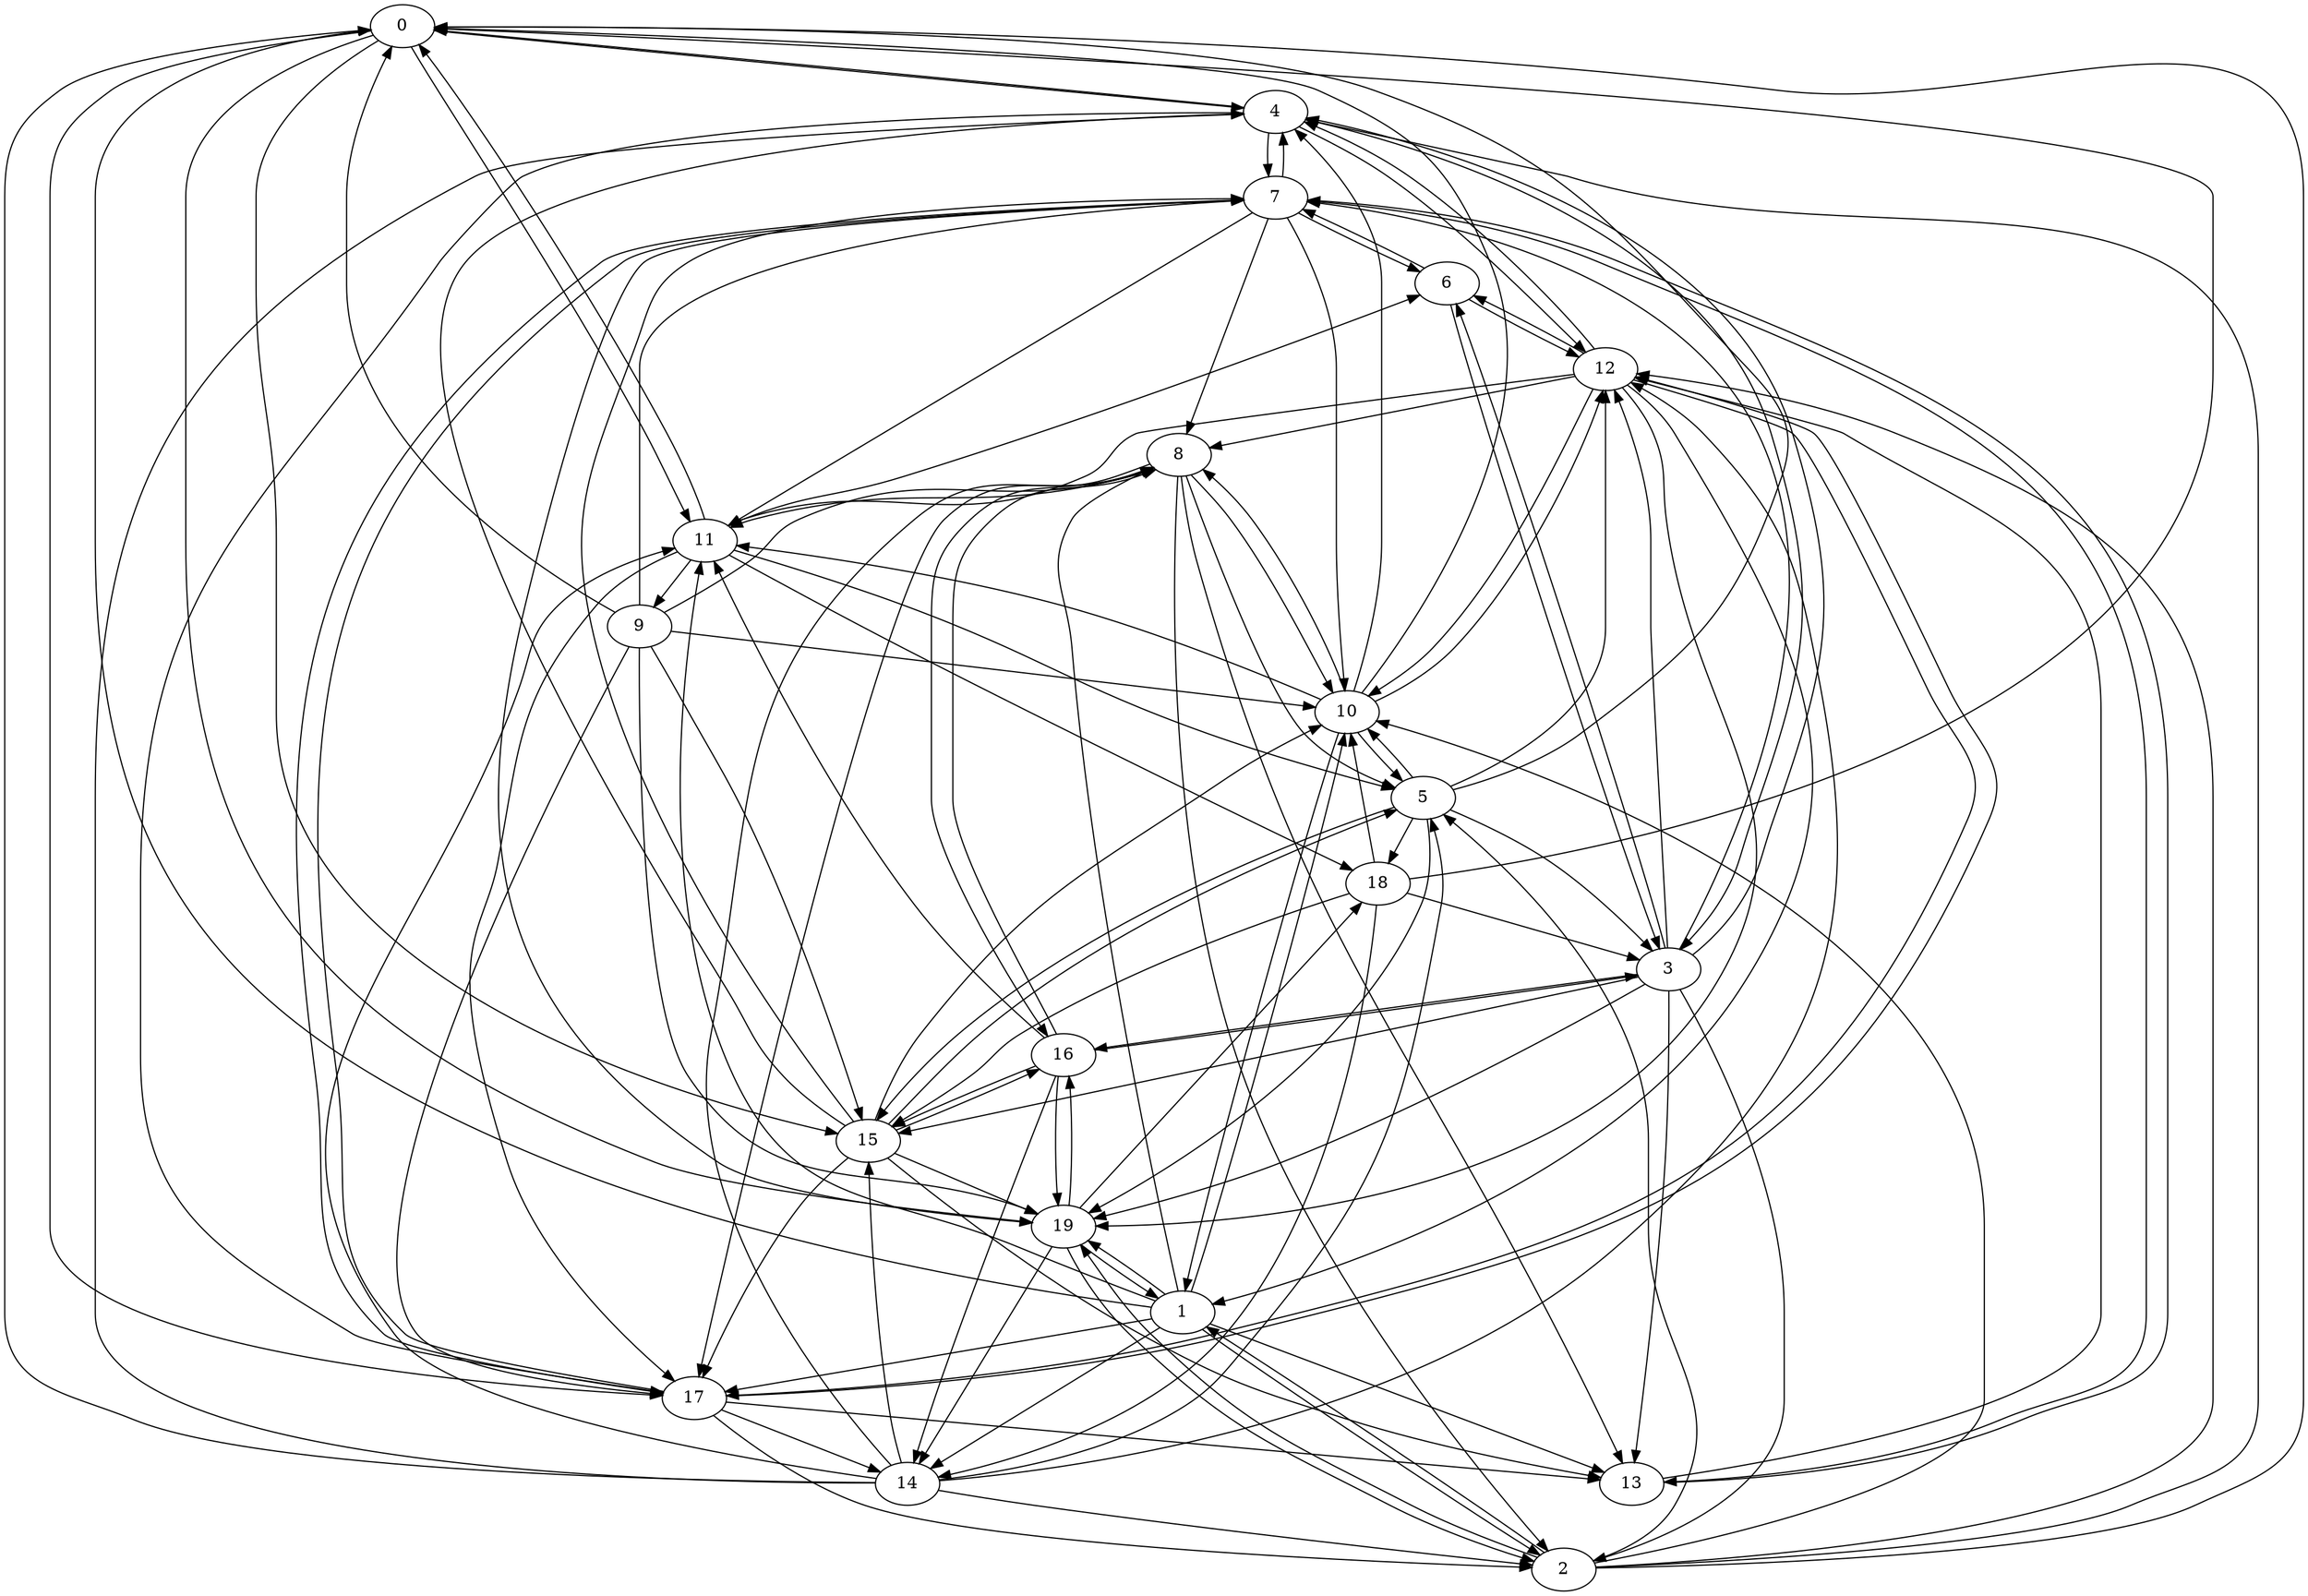 digraph {0 -> 4[Label=3];
0 -> 15[Label=10];
0 -> 11[Label=6];
0 -> 19[Label=5];
0 -> 17[Label=5];
1 -> 10[Label=7];
1 -> 13[Label=5];
1 -> 19[Label=2];
1 -> 14[Label=3];
1 -> 0[Label=10];
1 -> 2[Label=8];
1 -> 17[Label=9];
1 -> 8[Label=2];
1 -> 11[Label=9];
2 -> 5[Label=3];
2 -> 10[Label=8];
2 -> 0[Label=6];
2 -> 19[Label=4];
2 -> 12[Label=9];
2 -> 4[Label=4];
2 -> 1[Label=10];
3 -> 6[Label=10];
3 -> 16[Label=5];
3 -> 13[Label=4];
3 -> 2[Label=10];
3 -> 7[Label=3];
3 -> 15[Label=4];
3 -> 4[Label=4];
3 -> 12[Label=4];
3 -> 19[Label=8];
4 -> 12[Label=5];
4 -> 17[Label=1];
4 -> 3[Label=6];
4 -> 7[Label=7];
4 -> 0[Label=5];
5 -> 12[Label=9];
5 -> 10[Label=6];
5 -> 15[Label=4];
5 -> 19[Label=9];
5 -> 3[Label=8];
5 -> 18[Label=5];
5 -> 0[Label=1];
6 -> 12[Label=3];
6 -> 3[Label=5];
6 -> 7[Label=10];
7 -> 10[Label=6];
7 -> 11[Label=6];
7 -> 13[Label=6];
7 -> 6[Label=8];
7 -> 19[Label=6];
7 -> 4[Label=3];
7 -> 8[Label=3];
7 -> 17[Label=9];
8 -> 2[Label=6];
8 -> 5[Label=3];
8 -> 10[Label=9];
8 -> 11[Label=5];
8 -> 16[Label=1];
8 -> 13[Label=6];
8 -> 17[Label=2];
9 -> 0[Label=10];
9 -> 8[Label=2];
9 -> 19[Label=8];
9 -> 15[Label=4];
9 -> 10[Label=6];
9 -> 7[Label=6];
9 -> 17[Label=7];
10 -> 12[Label=3];
10 -> 0[Label=4];
10 -> 1[Label=8];
10 -> 8[Label=6];
10 -> 5[Label=9];
10 -> 11[Label=5];
10 -> 4[Label=10];
11 -> 17[Label=2];
11 -> 9[Label=5];
11 -> 5[Label=6];
11 -> 18[Label=9];
11 -> 0[Label=3];
11 -> 6[Label=5];
12 -> 17[Label=1];
12 -> 1[Label=7];
12 -> 11[Label=4];
12 -> 10[Label=4];
12 -> 8[Label=8];
12 -> 19[Label=9];
12 -> 4[Label=4];
12 -> 6[Label=1];
13 -> 12[Label=1];
13 -> 7[Label=9];
14 -> 4[Label=3];
14 -> 15[Label=5];
14 -> 8[Label=8];
14 -> 5[Label=10];
14 -> 12[Label=6];
14 -> 0[Label=4];
14 -> 2[Label=4];
14 -> 11[Label=5];
15 -> 10[Label=1];
15 -> 17[Label=3];
15 -> 13[Label=9];
15 -> 19[Label=6];
15 -> 5[Label=9];
15 -> 16[Label=1];
15 -> 7[Label=7];
15 -> 4[Label=8];
16 -> 15[Label=2];
16 -> 8[Label=4];
16 -> 19[Label=3];
16 -> 11[Label=7];
16 -> 14[Label=5];
16 -> 3[Label=4];
17 -> 7[Label=8];
17 -> 12[Label=6];
17 -> 13[Label=2];
17 -> 14[Label=8];
17 -> 2[Label=6];
18 -> 14[Label=4];
18 -> 0[Label=5];
18 -> 3[Label=1];
18 -> 10[Label=7];
18 -> 15[Label=3];
19 -> 16[Label=6];
19 -> 18[Label=8];
19 -> 1[Label=8];
19 -> 14[Label=7];
19 -> 2[Label=2];
}